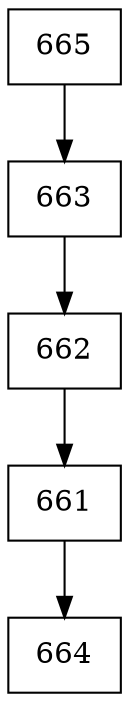 digraph G {
  node [shape=record];
  node0 [label="{665}"];
  node0 -> node1;
  node1 [label="{663}"];
  node1 -> node2;
  node2 [label="{662}"];
  node2 -> node3;
  node3 [label="{661}"];
  node3 -> node4;
  node4 [label="{664}"];
}

